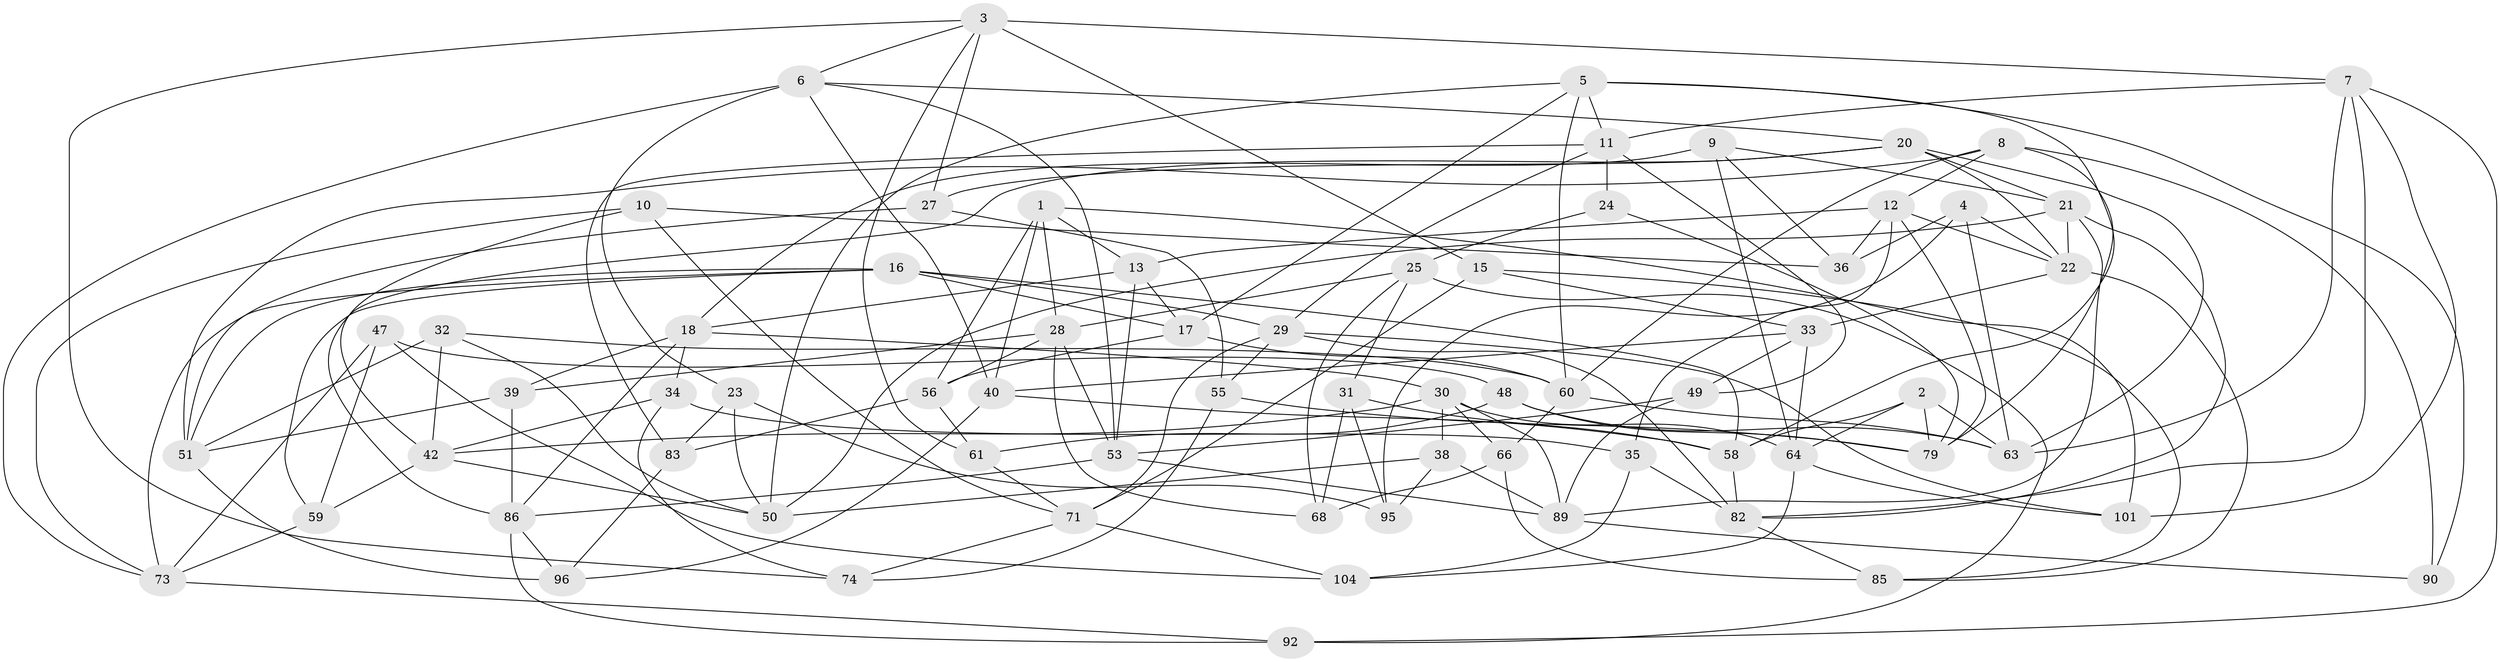 // Generated by graph-tools (version 1.1) at 2025/52/02/27/25 19:52:35]
// undirected, 68 vertices, 167 edges
graph export_dot {
graph [start="1"]
  node [color=gray90,style=filled];
  1 [super="+44"];
  2;
  3 [super="+100"];
  4;
  5 [super="+54"];
  6 [super="+14"];
  7 [super="+75"];
  8 [super="+65"];
  9;
  10;
  11 [super="+70"];
  12 [super="+102"];
  13 [super="+19"];
  15;
  16 [super="+26"];
  17 [super="+45"];
  18 [super="+43"];
  20 [super="+69"];
  21 [super="+84"];
  22 [super="+98"];
  23;
  24;
  25 [super="+37"];
  27;
  28 [super="+41"];
  29 [super="+77"];
  30 [super="+46"];
  31;
  32;
  33 [super="+52"];
  34;
  35;
  36;
  38;
  39;
  40 [super="+91"];
  42 [super="+78"];
  47;
  48;
  49;
  50 [super="+62"];
  51 [super="+93"];
  53 [super="+87"];
  55;
  56 [super="+57"];
  58 [super="+76"];
  59;
  60 [super="+88"];
  61;
  63 [super="+67"];
  64 [super="+81"];
  66;
  68;
  71 [super="+72"];
  73 [super="+99"];
  74;
  79 [super="+80"];
  82 [super="+103"];
  83;
  85;
  86 [super="+97"];
  89 [super="+94"];
  90;
  92;
  95;
  96;
  101;
  104;
  1 -- 13 [weight=2];
  1 -- 40;
  1 -- 28;
  1 -- 56;
  1 -- 101;
  2 -- 63;
  2 -- 58;
  2 -- 79;
  2 -- 64;
  3 -- 27;
  3 -- 15;
  3 -- 74;
  3 -- 61;
  3 -- 6;
  3 -- 7;
  4 -- 36;
  4 -- 63;
  4 -- 95;
  4 -- 22;
  5 -- 60;
  5 -- 17;
  5 -- 50;
  5 -- 90;
  5 -- 58;
  5 -- 11;
  6 -- 23;
  6 -- 20;
  6 -- 40;
  6 -- 73;
  6 -- 53;
  7 -- 101;
  7 -- 63;
  7 -- 82;
  7 -- 11;
  7 -- 92;
  8 -- 90 [weight=2];
  8 -- 51;
  8 -- 79;
  8 -- 60;
  8 -- 12;
  9 -- 21;
  9 -- 36;
  9 -- 18;
  9 -- 64;
  10 -- 42;
  10 -- 73;
  10 -- 36;
  10 -- 71;
  11 -- 49;
  11 -- 83;
  11 -- 24;
  11 -- 29;
  12 -- 35;
  12 -- 13;
  12 -- 79;
  12 -- 22;
  12 -- 36;
  13 -- 17;
  13 -- 18;
  13 -- 53;
  15 -- 71;
  15 -- 85;
  15 -- 33;
  16 -- 59;
  16 -- 73;
  16 -- 17;
  16 -- 58;
  16 -- 51;
  16 -- 29;
  17 -- 56 [weight=2];
  17 -- 60;
  18 -- 34;
  18 -- 39;
  18 -- 30;
  18 -- 86;
  20 -- 86;
  20 -- 22;
  20 -- 63;
  20 -- 27;
  20 -- 21;
  21 -- 22;
  21 -- 50;
  21 -- 89;
  21 -- 82;
  22 -- 33;
  22 -- 85;
  23 -- 95;
  23 -- 83;
  23 -- 50;
  24 -- 25 [weight=2];
  24 -- 79;
  25 -- 68;
  25 -- 31;
  25 -- 28;
  25 -- 92;
  27 -- 55;
  27 -- 51;
  28 -- 53;
  28 -- 56;
  28 -- 68;
  28 -- 39;
  29 -- 101;
  29 -- 82;
  29 -- 55;
  29 -- 71;
  30 -- 42;
  30 -- 66;
  30 -- 38;
  30 -- 89;
  30 -- 64;
  31 -- 95;
  31 -- 68;
  31 -- 58;
  32 -- 50;
  32 -- 51;
  32 -- 60;
  32 -- 42;
  33 -- 64;
  33 -- 40 [weight=2];
  33 -- 49;
  34 -- 42;
  34 -- 74;
  34 -- 35;
  35 -- 104;
  35 -- 82;
  38 -- 89;
  38 -- 95;
  38 -- 50;
  39 -- 86;
  39 -- 51;
  40 -- 58;
  40 -- 96;
  42 -- 59;
  42 -- 50;
  47 -- 104;
  47 -- 48;
  47 -- 59;
  47 -- 73;
  48 -- 61;
  48 -- 79;
  48 -- 63;
  49 -- 89;
  49 -- 53;
  51 -- 96;
  53 -- 89;
  53 -- 86;
  55 -- 74;
  55 -- 79;
  56 -- 61;
  56 -- 83;
  58 -- 82;
  59 -- 73;
  60 -- 63;
  60 -- 66;
  61 -- 71;
  64 -- 101;
  64 -- 104;
  66 -- 68;
  66 -- 85;
  71 -- 104;
  71 -- 74;
  73 -- 92;
  82 -- 85;
  83 -- 96;
  86 -- 96;
  86 -- 92;
  89 -- 90;
}
